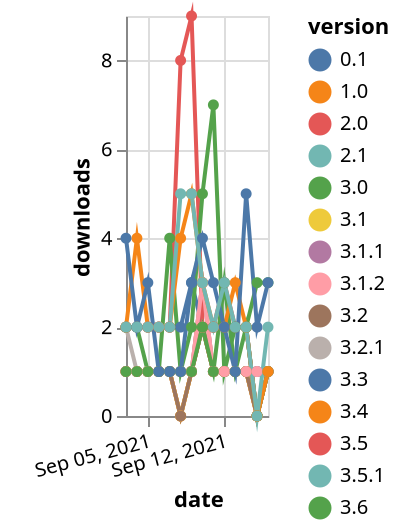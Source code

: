 {"$schema": "https://vega.github.io/schema/vega-lite/v5.json", "description": "A simple bar chart with embedded data.", "data": {"values": [{"date": "2021-09-03", "total": 626, "delta": 1, "version": "3.5"}, {"date": "2021-09-04", "total": 627, "delta": 1, "version": "3.5"}, {"date": "2021-09-05", "total": 628, "delta": 1, "version": "3.5"}, {"date": "2021-09-06", "total": 629, "delta": 1, "version": "3.5"}, {"date": "2021-09-07", "total": 630, "delta": 1, "version": "3.5"}, {"date": "2021-09-08", "total": 630, "delta": 0, "version": "3.5"}, {"date": "2021-09-09", "total": 631, "delta": 1, "version": "3.5"}, {"date": "2021-09-10", "total": 634, "delta": 3, "version": "3.5"}, {"date": "2021-09-11", "total": 635, "delta": 1, "version": "3.5"}, {"date": "2021-09-12", "total": 636, "delta": 1, "version": "3.5"}, {"date": "2021-09-13", "total": 637, "delta": 1, "version": "3.5"}, {"date": "2021-09-14", "total": 638, "delta": 1, "version": "3.5"}, {"date": "2021-09-15", "total": 638, "delta": 0, "version": "3.5"}, {"date": "2021-09-16", "total": 639, "delta": 1, "version": "3.5"}, {"date": "2021-09-03", "total": 1119, "delta": 2, "version": "3.2.1"}, {"date": "2021-09-04", "total": 1120, "delta": 1, "version": "3.2.1"}, {"date": "2021-09-05", "total": 1121, "delta": 1, "version": "3.2.1"}, {"date": "2021-09-06", "total": 1122, "delta": 1, "version": "3.2.1"}, {"date": "2021-09-07", "total": 1123, "delta": 1, "version": "3.2.1"}, {"date": "2021-09-08", "total": 1124, "delta": 1, "version": "3.2.1"}, {"date": "2021-09-09", "total": 1125, "delta": 1, "version": "3.2.1"}, {"date": "2021-09-10", "total": 1128, "delta": 3, "version": "3.2.1"}, {"date": "2021-09-11", "total": 1129, "delta": 1, "version": "3.2.1"}, {"date": "2021-09-12", "total": 1130, "delta": 1, "version": "3.2.1"}, {"date": "2021-09-13", "total": 1131, "delta": 1, "version": "3.2.1"}, {"date": "2021-09-14", "total": 1132, "delta": 1, "version": "3.2.1"}, {"date": "2021-09-15", "total": 1133, "delta": 1, "version": "3.2.1"}, {"date": "2021-09-16", "total": 1134, "delta": 1, "version": "3.2.1"}, {"date": "2021-09-03", "total": 945, "delta": 1, "version": "3.5.1"}, {"date": "2021-09-04", "total": 946, "delta": 1, "version": "3.5.1"}, {"date": "2021-09-05", "total": 947, "delta": 1, "version": "3.5.1"}, {"date": "2021-09-06", "total": 948, "delta": 1, "version": "3.5.1"}, {"date": "2021-09-07", "total": 949, "delta": 1, "version": "3.5.1"}, {"date": "2021-09-08", "total": 950, "delta": 1, "version": "3.5.1"}, {"date": "2021-09-09", "total": 951, "delta": 1, "version": "3.5.1"}, {"date": "2021-09-10", "total": 953, "delta": 2, "version": "3.5.1"}, {"date": "2021-09-11", "total": 954, "delta": 1, "version": "3.5.1"}, {"date": "2021-09-12", "total": 955, "delta": 1, "version": "3.5.1"}, {"date": "2021-09-13", "total": 956, "delta": 1, "version": "3.5.1"}, {"date": "2021-09-14", "total": 957, "delta": 1, "version": "3.5.1"}, {"date": "2021-09-15", "total": 958, "delta": 1, "version": "3.5.1"}, {"date": "2021-09-16", "total": 959, "delta": 1, "version": "3.5.1"}, {"date": "2021-09-03", "total": 2514, "delta": 2, "version": "0.1"}, {"date": "2021-09-04", "total": 2516, "delta": 2, "version": "0.1"}, {"date": "2021-09-05", "total": 2518, "delta": 2, "version": "0.1"}, {"date": "2021-09-06", "total": 2520, "delta": 2, "version": "0.1"}, {"date": "2021-09-07", "total": 2522, "delta": 2, "version": "0.1"}, {"date": "2021-09-08", "total": 2524, "delta": 2, "version": "0.1"}, {"date": "2021-09-09", "total": 2527, "delta": 3, "version": "0.1"}, {"date": "2021-09-10", "total": 2529, "delta": 2, "version": "0.1"}, {"date": "2021-09-11", "total": 2531, "delta": 2, "version": "0.1"}, {"date": "2021-09-12", "total": 2533, "delta": 2, "version": "0.1"}, {"date": "2021-09-13", "total": 2535, "delta": 2, "version": "0.1"}, {"date": "2021-09-14", "total": 2537, "delta": 2, "version": "0.1"}, {"date": "2021-09-15", "total": 2537, "delta": 0, "version": "0.1"}, {"date": "2021-09-16", "total": 2538, "delta": 1, "version": "0.1"}, {"date": "2021-09-03", "total": 3694, "delta": 2, "version": "2.0"}, {"date": "2021-09-04", "total": 3696, "delta": 2, "version": "2.0"}, {"date": "2021-09-05", "total": 3698, "delta": 2, "version": "2.0"}, {"date": "2021-09-06", "total": 3700, "delta": 2, "version": "2.0"}, {"date": "2021-09-07", "total": 3702, "delta": 2, "version": "2.0"}, {"date": "2021-09-08", "total": 3710, "delta": 8, "version": "2.0"}, {"date": "2021-09-09", "total": 3719, "delta": 9, "version": "2.0"}, {"date": "2021-09-10", "total": 3721, "delta": 2, "version": "2.0"}, {"date": "2021-09-11", "total": 3723, "delta": 2, "version": "2.0"}, {"date": "2021-09-12", "total": 3726, "delta": 3, "version": "2.0"}, {"date": "2021-09-13", "total": 3728, "delta": 2, "version": "2.0"}, {"date": "2021-09-14", "total": 3730, "delta": 2, "version": "2.0"}, {"date": "2021-09-15", "total": 3730, "delta": 0, "version": "2.0"}, {"date": "2021-09-16", "total": 3731, "delta": 1, "version": "2.0"}, {"date": "2021-09-03", "total": 193, "delta": 1, "version": "3.4"}, {"date": "2021-09-04", "total": 194, "delta": 1, "version": "3.4"}, {"date": "2021-09-05", "total": 195, "delta": 1, "version": "3.4"}, {"date": "2021-09-06", "total": 196, "delta": 1, "version": "3.4"}, {"date": "2021-09-07", "total": 197, "delta": 1, "version": "3.4"}, {"date": "2021-09-08", "total": 197, "delta": 0, "version": "3.4"}, {"date": "2021-09-09", "total": 198, "delta": 1, "version": "3.4"}, {"date": "2021-09-10", "total": 200, "delta": 2, "version": "3.4"}, {"date": "2021-09-11", "total": 201, "delta": 1, "version": "3.4"}, {"date": "2021-09-12", "total": 202, "delta": 1, "version": "3.4"}, {"date": "2021-09-13", "total": 203, "delta": 1, "version": "3.4"}, {"date": "2021-09-14", "total": 204, "delta": 1, "version": "3.4"}, {"date": "2021-09-15", "total": 204, "delta": 0, "version": "3.4"}, {"date": "2021-09-16", "total": 205, "delta": 1, "version": "3.4"}, {"date": "2021-09-03", "total": 1652, "delta": 2, "version": "3.6"}, {"date": "2021-09-04", "total": 1654, "delta": 2, "version": "3.6"}, {"date": "2021-09-05", "total": 1655, "delta": 1, "version": "3.6"}, {"date": "2021-09-06", "total": 1656, "delta": 1, "version": "3.6"}, {"date": "2021-09-07", "total": 1660, "delta": 4, "version": "3.6"}, {"date": "2021-09-08", "total": 1661, "delta": 1, "version": "3.6"}, {"date": "2021-09-09", "total": 1663, "delta": 2, "version": "3.6"}, {"date": "2021-09-10", "total": 1668, "delta": 5, "version": "3.6"}, {"date": "2021-09-11", "total": 1675, "delta": 7, "version": "3.6"}, {"date": "2021-09-12", "total": 1676, "delta": 1, "version": "3.6"}, {"date": "2021-09-13", "total": 1678, "delta": 2, "version": "3.6"}, {"date": "2021-09-14", "total": 1680, "delta": 2, "version": "3.6"}, {"date": "2021-09-15", "total": 1683, "delta": 3, "version": "3.6"}, {"date": "2021-09-16", "total": 1686, "delta": 3, "version": "3.6"}, {"date": "2021-09-03", "total": 372, "delta": 1, "version": "3.1.1"}, {"date": "2021-09-04", "total": 373, "delta": 1, "version": "3.1.1"}, {"date": "2021-09-05", "total": 374, "delta": 1, "version": "3.1.1"}, {"date": "2021-09-06", "total": 375, "delta": 1, "version": "3.1.1"}, {"date": "2021-09-07", "total": 376, "delta": 1, "version": "3.1.1"}, {"date": "2021-09-08", "total": 377, "delta": 1, "version": "3.1.1"}, {"date": "2021-09-09", "total": 378, "delta": 1, "version": "3.1.1"}, {"date": "2021-09-10", "total": 380, "delta": 2, "version": "3.1.1"}, {"date": "2021-09-11", "total": 381, "delta": 1, "version": "3.1.1"}, {"date": "2021-09-12", "total": 382, "delta": 1, "version": "3.1.1"}, {"date": "2021-09-13", "total": 383, "delta": 1, "version": "3.1.1"}, {"date": "2021-09-14", "total": 384, "delta": 1, "version": "3.1.1"}, {"date": "2021-09-15", "total": 385, "delta": 1, "version": "3.1.1"}, {"date": "2021-09-16", "total": 386, "delta": 1, "version": "3.1.1"}, {"date": "2021-09-03", "total": 590, "delta": 1, "version": "3.1"}, {"date": "2021-09-04", "total": 591, "delta": 1, "version": "3.1"}, {"date": "2021-09-05", "total": 592, "delta": 1, "version": "3.1"}, {"date": "2021-09-06", "total": 593, "delta": 1, "version": "3.1"}, {"date": "2021-09-07", "total": 594, "delta": 1, "version": "3.1"}, {"date": "2021-09-08", "total": 594, "delta": 0, "version": "3.1"}, {"date": "2021-09-09", "total": 595, "delta": 1, "version": "3.1"}, {"date": "2021-09-10", "total": 597, "delta": 2, "version": "3.1"}, {"date": "2021-09-11", "total": 598, "delta": 1, "version": "3.1"}, {"date": "2021-09-12", "total": 599, "delta": 1, "version": "3.1"}, {"date": "2021-09-13", "total": 600, "delta": 1, "version": "3.1"}, {"date": "2021-09-14", "total": 601, "delta": 1, "version": "3.1"}, {"date": "2021-09-15", "total": 601, "delta": 0, "version": "3.1"}, {"date": "2021-09-16", "total": 602, "delta": 1, "version": "3.1"}, {"date": "2021-09-03", "total": 193, "delta": 1, "version": "3.2"}, {"date": "2021-09-04", "total": 194, "delta": 1, "version": "3.2"}, {"date": "2021-09-05", "total": 195, "delta": 1, "version": "3.2"}, {"date": "2021-09-06", "total": 196, "delta": 1, "version": "3.2"}, {"date": "2021-09-07", "total": 197, "delta": 1, "version": "3.2"}, {"date": "2021-09-08", "total": 197, "delta": 0, "version": "3.2"}, {"date": "2021-09-09", "total": 198, "delta": 1, "version": "3.2"}, {"date": "2021-09-10", "total": 200, "delta": 2, "version": "3.2"}, {"date": "2021-09-11", "total": 201, "delta": 1, "version": "3.2"}, {"date": "2021-09-12", "total": 202, "delta": 1, "version": "3.2"}, {"date": "2021-09-13", "total": 203, "delta": 1, "version": "3.2"}, {"date": "2021-09-14", "total": 204, "delta": 1, "version": "3.2"}, {"date": "2021-09-15", "total": 204, "delta": 0, "version": "3.2"}, {"date": "2021-09-16", "total": 205, "delta": 1, "version": "3.2"}, {"date": "2021-09-03", "total": 872, "delta": 1, "version": "3.1.2"}, {"date": "2021-09-04", "total": 873, "delta": 1, "version": "3.1.2"}, {"date": "2021-09-05", "total": 874, "delta": 1, "version": "3.1.2"}, {"date": "2021-09-06", "total": 875, "delta": 1, "version": "3.1.2"}, {"date": "2021-09-07", "total": 876, "delta": 1, "version": "3.1.2"}, {"date": "2021-09-08", "total": 877, "delta": 1, "version": "3.1.2"}, {"date": "2021-09-09", "total": 878, "delta": 1, "version": "3.1.2"}, {"date": "2021-09-10", "total": 881, "delta": 3, "version": "3.1.2"}, {"date": "2021-09-11", "total": 882, "delta": 1, "version": "3.1.2"}, {"date": "2021-09-12", "total": 883, "delta": 1, "version": "3.1.2"}, {"date": "2021-09-13", "total": 884, "delta": 1, "version": "3.1.2"}, {"date": "2021-09-14", "total": 885, "delta": 1, "version": "3.1.2"}, {"date": "2021-09-15", "total": 886, "delta": 1, "version": "3.1.2"}, {"date": "2021-09-16", "total": 887, "delta": 1, "version": "3.1.2"}, {"date": "2021-09-03", "total": 2198, "delta": 1, "version": "3.0"}, {"date": "2021-09-04", "total": 2199, "delta": 1, "version": "3.0"}, {"date": "2021-09-05", "total": 2200, "delta": 1, "version": "3.0"}, {"date": "2021-09-06", "total": 2201, "delta": 1, "version": "3.0"}, {"date": "2021-09-07", "total": 2202, "delta": 1, "version": "3.0"}, {"date": "2021-09-08", "total": 2203, "delta": 1, "version": "3.0"}, {"date": "2021-09-09", "total": 2204, "delta": 1, "version": "3.0"}, {"date": "2021-09-10", "total": 2206, "delta": 2, "version": "3.0"}, {"date": "2021-09-11", "total": 2207, "delta": 1, "version": "3.0"}, {"date": "2021-09-12", "total": 2210, "delta": 3, "version": "3.0"}, {"date": "2021-09-13", "total": 2211, "delta": 1, "version": "3.0"}, {"date": "2021-09-14", "total": 2213, "delta": 2, "version": "3.0"}, {"date": "2021-09-15", "total": 2213, "delta": 0, "version": "3.0"}, {"date": "2021-09-16", "total": 2214, "delta": 1, "version": "3.0"}, {"date": "2021-09-03", "total": 3493, "delta": 2, "version": "1.0"}, {"date": "2021-09-04", "total": 3497, "delta": 4, "version": "1.0"}, {"date": "2021-09-05", "total": 3499, "delta": 2, "version": "1.0"}, {"date": "2021-09-06", "total": 3501, "delta": 2, "version": "1.0"}, {"date": "2021-09-07", "total": 3503, "delta": 2, "version": "1.0"}, {"date": "2021-09-08", "total": 3507, "delta": 4, "version": "1.0"}, {"date": "2021-09-09", "total": 3512, "delta": 5, "version": "1.0"}, {"date": "2021-09-10", "total": 3515, "delta": 3, "version": "1.0"}, {"date": "2021-09-11", "total": 3517, "delta": 2, "version": "1.0"}, {"date": "2021-09-12", "total": 3519, "delta": 2, "version": "1.0"}, {"date": "2021-09-13", "total": 3522, "delta": 3, "version": "1.0"}, {"date": "2021-09-14", "total": 3524, "delta": 2, "version": "1.0"}, {"date": "2021-09-15", "total": 3524, "delta": 0, "version": "1.0"}, {"date": "2021-09-16", "total": 3525, "delta": 1, "version": "1.0"}, {"date": "2021-09-03", "total": 2221, "delta": 4, "version": "3.3"}, {"date": "2021-09-04", "total": 2223, "delta": 2, "version": "3.3"}, {"date": "2021-09-05", "total": 2226, "delta": 3, "version": "3.3"}, {"date": "2021-09-06", "total": 2227, "delta": 1, "version": "3.3"}, {"date": "2021-09-07", "total": 2228, "delta": 1, "version": "3.3"}, {"date": "2021-09-08", "total": 2229, "delta": 1, "version": "3.3"}, {"date": "2021-09-09", "total": 2232, "delta": 3, "version": "3.3"}, {"date": "2021-09-10", "total": 2236, "delta": 4, "version": "3.3"}, {"date": "2021-09-11", "total": 2239, "delta": 3, "version": "3.3"}, {"date": "2021-09-12", "total": 2241, "delta": 2, "version": "3.3"}, {"date": "2021-09-13", "total": 2242, "delta": 1, "version": "3.3"}, {"date": "2021-09-14", "total": 2247, "delta": 5, "version": "3.3"}, {"date": "2021-09-15", "total": 2249, "delta": 2, "version": "3.3"}, {"date": "2021-09-16", "total": 2252, "delta": 3, "version": "3.3"}, {"date": "2021-09-03", "total": 6464, "delta": 2, "version": "2.1"}, {"date": "2021-09-04", "total": 6466, "delta": 2, "version": "2.1"}, {"date": "2021-09-05", "total": 6468, "delta": 2, "version": "2.1"}, {"date": "2021-09-06", "total": 6470, "delta": 2, "version": "2.1"}, {"date": "2021-09-07", "total": 6472, "delta": 2, "version": "2.1"}, {"date": "2021-09-08", "total": 6477, "delta": 5, "version": "2.1"}, {"date": "2021-09-09", "total": 6482, "delta": 5, "version": "2.1"}, {"date": "2021-09-10", "total": 6485, "delta": 3, "version": "2.1"}, {"date": "2021-09-11", "total": 6487, "delta": 2, "version": "2.1"}, {"date": "2021-09-12", "total": 6490, "delta": 3, "version": "2.1"}, {"date": "2021-09-13", "total": 6492, "delta": 2, "version": "2.1"}, {"date": "2021-09-14", "total": 6494, "delta": 2, "version": "2.1"}, {"date": "2021-09-15", "total": 6494, "delta": 0, "version": "2.1"}, {"date": "2021-09-16", "total": 6496, "delta": 2, "version": "2.1"}]}, "width": "container", "mark": {"type": "line", "point": {"filled": true}}, "encoding": {"x": {"field": "date", "type": "temporal", "timeUnit": "yearmonthdate", "title": "date", "axis": {"labelAngle": -15}}, "y": {"field": "delta", "type": "quantitative", "title": "downloads"}, "color": {"field": "version", "type": "nominal"}, "tooltip": {"field": "delta"}}}